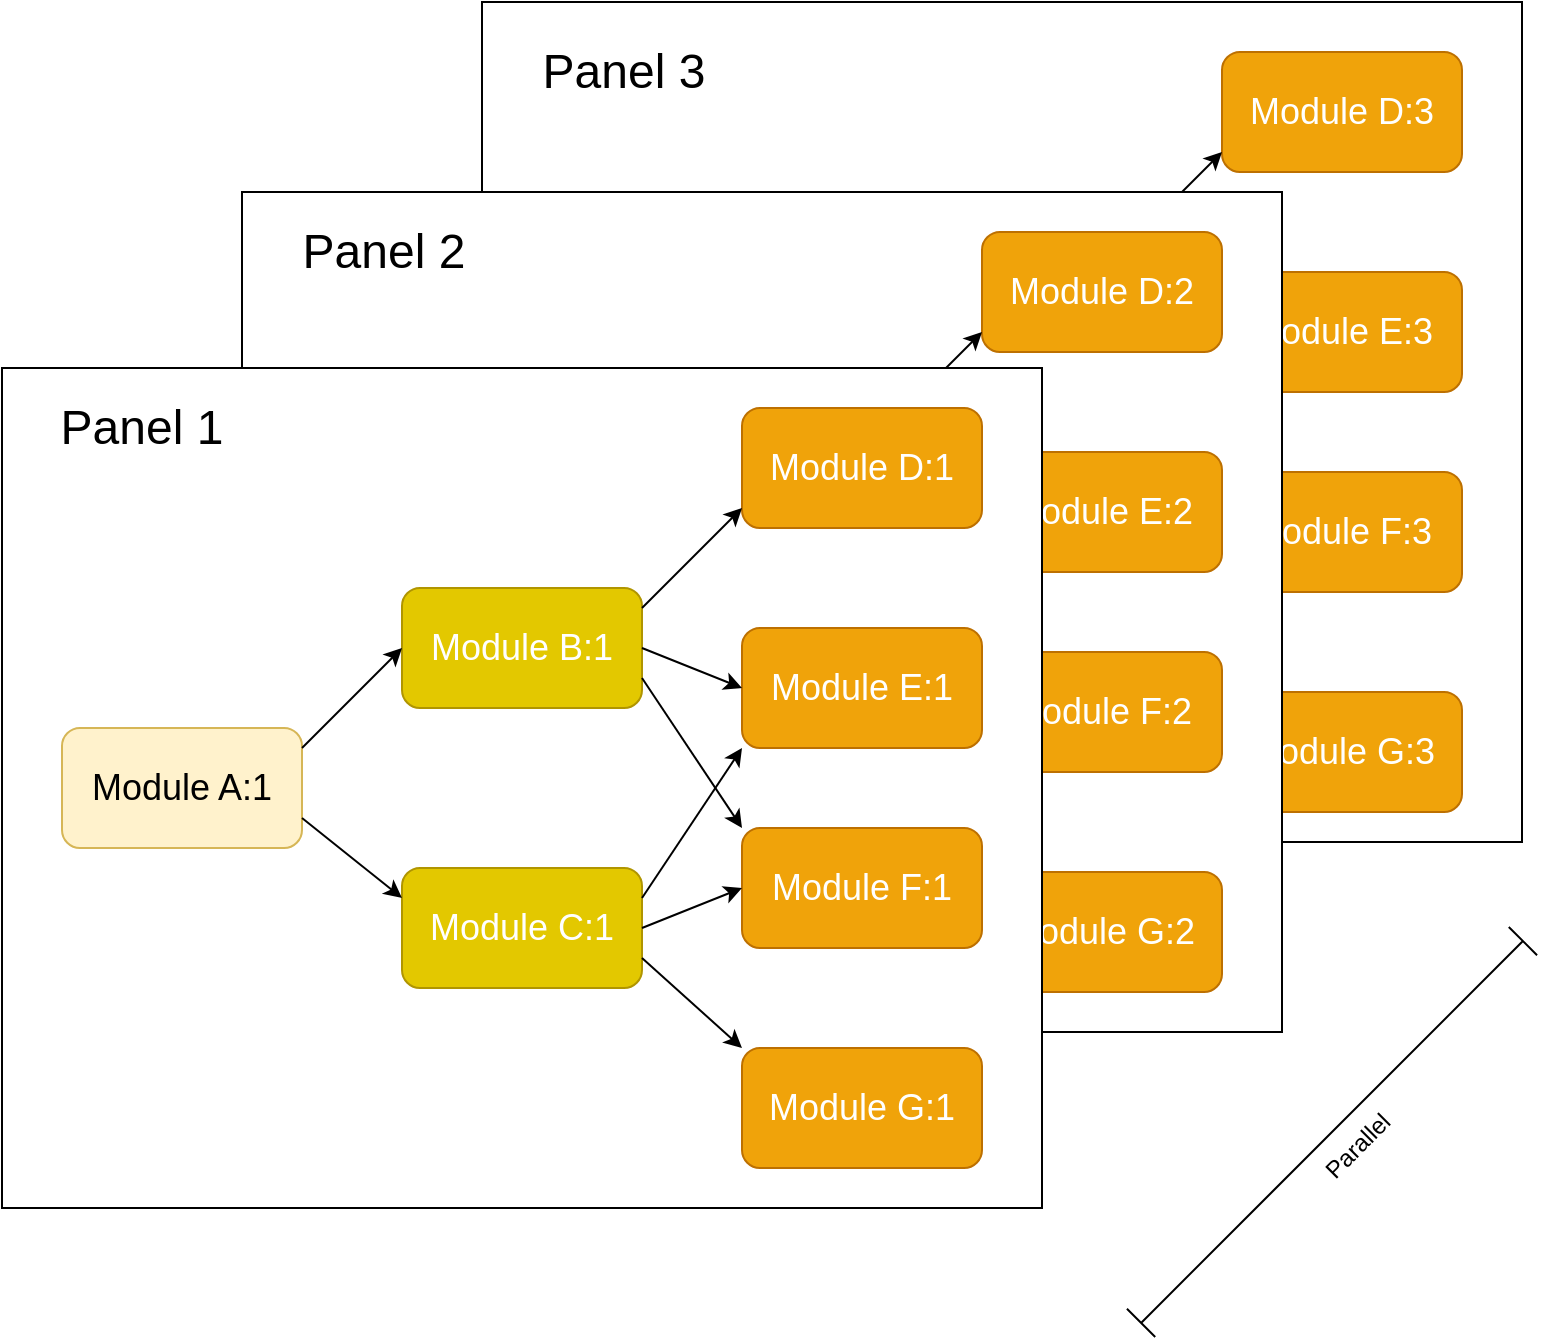 <mxfile version="14.1.8" type="device"><diagram id="lY_NFigWfzIBfBoQAftg" name="Page-1"><mxGraphModel dx="1577" dy="990" grid="1" gridSize="10" guides="1" tooltips="1" connect="1" arrows="1" fold="1" page="1" pageScale="1" pageWidth="2336" pageHeight="1654" math="0" shadow="0"><root><mxCell id="0"/><mxCell id="1" parent="0"/><mxCell id="avuvsFiA2IrAtPoJck3J-57" value="" style="group" vertex="1" connectable="0" parent="1"><mxGeometry x="560" y="100" width="520" height="420" as="geometry"/></mxCell><mxCell id="avuvsFiA2IrAtPoJck3J-58" value="" style="rounded=0;whiteSpace=wrap;html=1;" vertex="1" parent="avuvsFiA2IrAtPoJck3J-57"><mxGeometry y="-5" width="520" height="420" as="geometry"/></mxCell><mxCell id="avuvsFiA2IrAtPoJck3J-59" value="&lt;font style=&quot;font-size: 18px&quot;&gt;Module A&lt;/font&gt;" style="whiteSpace=wrap;html=1;rounded=1;fillColor=#fff2cc;strokeColor=#d6b656;" vertex="1" parent="avuvsFiA2IrAtPoJck3J-57"><mxGeometry x="30" y="180" width="120" height="60" as="geometry"/></mxCell><mxCell id="avuvsFiA2IrAtPoJck3J-60" value="&lt;font style=&quot;font-size: 18px&quot;&gt;Module B&lt;/font&gt;" style="whiteSpace=wrap;html=1;rounded=1;fillColor=#e3c800;strokeColor=#B09500;fontColor=#ffffff;" vertex="1" parent="avuvsFiA2IrAtPoJck3J-57"><mxGeometry x="200" y="110" width="120" height="60" as="geometry"/></mxCell><mxCell id="avuvsFiA2IrAtPoJck3J-61" value="&lt;font style=&quot;font-size: 18px&quot;&gt;Module C&lt;/font&gt;" style="whiteSpace=wrap;html=1;rounded=1;fillColor=#e3c800;strokeColor=#B09500;fontColor=#ffffff;" vertex="1" parent="avuvsFiA2IrAtPoJck3J-57"><mxGeometry x="200" y="250" width="120" height="60" as="geometry"/></mxCell><mxCell id="avuvsFiA2IrAtPoJck3J-62" value="&lt;font style=&quot;font-size: 18px&quot;&gt;Module G:3&lt;/font&gt;" style="whiteSpace=wrap;html=1;rounded=1;fillColor=#f0a30a;strokeColor=#BD7000;fontColor=#ffffff;" vertex="1" parent="avuvsFiA2IrAtPoJck3J-57"><mxGeometry x="370" y="340" width="120" height="60" as="geometry"/></mxCell><mxCell id="avuvsFiA2IrAtPoJck3J-63" value="&lt;font style=&quot;font-size: 18px&quot;&gt;Module F:3&lt;/font&gt;" style="whiteSpace=wrap;html=1;rounded=1;fillColor=#f0a30a;strokeColor=#BD7000;fontColor=#ffffff;" vertex="1" parent="avuvsFiA2IrAtPoJck3J-57"><mxGeometry x="370" y="230" width="120" height="60" as="geometry"/></mxCell><mxCell id="avuvsFiA2IrAtPoJck3J-64" value="&lt;font style=&quot;font-size: 18px&quot;&gt;Module E:3&lt;/font&gt;" style="whiteSpace=wrap;html=1;rounded=1;fillColor=#f0a30a;strokeColor=#BD7000;fontColor=#ffffff;" vertex="1" parent="avuvsFiA2IrAtPoJck3J-57"><mxGeometry x="370" y="130" width="120" height="60" as="geometry"/></mxCell><mxCell id="avuvsFiA2IrAtPoJck3J-65" value="&lt;font style=&quot;font-size: 18px&quot;&gt;Module D:3&lt;/font&gt;" style="whiteSpace=wrap;html=1;rounded=1;fillColor=#f0a30a;strokeColor=#BD7000;fontColor=#ffffff;" vertex="1" parent="avuvsFiA2IrAtPoJck3J-57"><mxGeometry x="370" y="20" width="120" height="60" as="geometry"/></mxCell><mxCell id="avuvsFiA2IrAtPoJck3J-66" value="" style="endArrow=classic;html=1;" edge="1" parent="avuvsFiA2IrAtPoJck3J-57"><mxGeometry width="50" height="50" relative="1" as="geometry"><mxPoint x="150" y="190" as="sourcePoint"/><mxPoint x="200" y="140" as="targetPoint"/></mxGeometry></mxCell><mxCell id="avuvsFiA2IrAtPoJck3J-67" value="" style="endArrow=classic;html=1;" edge="1" parent="avuvsFiA2IrAtPoJck3J-57"><mxGeometry width="50" height="50" relative="1" as="geometry"><mxPoint x="320" y="120" as="sourcePoint"/><mxPoint x="370" y="70" as="targetPoint"/></mxGeometry></mxCell><mxCell id="avuvsFiA2IrAtPoJck3J-68" value="" style="endArrow=classic;html=1;entryX=0;entryY=0.5;entryDx=0;entryDy=0;" edge="1" parent="avuvsFiA2IrAtPoJck3J-57"><mxGeometry width="50" height="50" relative="1" as="geometry"><mxPoint x="320" y="140" as="sourcePoint"/><mxPoint x="370" y="160" as="targetPoint"/></mxGeometry></mxCell><mxCell id="avuvsFiA2IrAtPoJck3J-69" value="" style="endArrow=classic;html=1;entryX=0;entryY=0;entryDx=0;entryDy=0;exitX=1;exitY=0.75;exitDx=0;exitDy=0;" edge="1" parent="avuvsFiA2IrAtPoJck3J-57"><mxGeometry width="50" height="50" relative="1" as="geometry"><mxPoint x="320" y="155" as="sourcePoint"/><mxPoint x="370" y="230" as="targetPoint"/></mxGeometry></mxCell><mxCell id="avuvsFiA2IrAtPoJck3J-70" value="" style="endArrow=classic;html=1;exitX=1;exitY=0.75;exitDx=0;exitDy=0;entryX=0;entryY=0.25;entryDx=0;entryDy=0;" edge="1" parent="avuvsFiA2IrAtPoJck3J-57"><mxGeometry width="50" height="50" relative="1" as="geometry"><mxPoint x="150" y="225" as="sourcePoint"/><mxPoint x="200" y="265" as="targetPoint"/></mxGeometry></mxCell><mxCell id="avuvsFiA2IrAtPoJck3J-71" value="" style="endArrow=classic;html=1;exitX=1;exitY=0.25;exitDx=0;exitDy=0;entryX=0;entryY=1;entryDx=0;entryDy=0;" edge="1" parent="avuvsFiA2IrAtPoJck3J-57"><mxGeometry width="50" height="50" relative="1" as="geometry"><mxPoint x="320" y="265" as="sourcePoint"/><mxPoint x="370" y="190" as="targetPoint"/></mxGeometry></mxCell><mxCell id="avuvsFiA2IrAtPoJck3J-72" value="" style="endArrow=classic;html=1;exitX=1;exitY=0.5;exitDx=0;exitDy=0;entryX=0;entryY=0.5;entryDx=0;entryDy=0;" edge="1" parent="avuvsFiA2IrAtPoJck3J-57"><mxGeometry width="50" height="50" relative="1" as="geometry"><mxPoint x="320" y="280" as="sourcePoint"/><mxPoint x="370" y="260" as="targetPoint"/></mxGeometry></mxCell><mxCell id="avuvsFiA2IrAtPoJck3J-73" value="" style="endArrow=classic;html=1;exitX=1;exitY=0.75;exitDx=0;exitDy=0;entryX=0;entryY=0;entryDx=0;entryDy=0;" edge="1" parent="avuvsFiA2IrAtPoJck3J-57"><mxGeometry width="50" height="50" relative="1" as="geometry"><mxPoint x="320" y="295" as="sourcePoint"/><mxPoint x="370" y="340" as="targetPoint"/></mxGeometry></mxCell><mxCell id="avuvsFiA2IrAtPoJck3J-74" value="&lt;font style=&quot;font-size: 24px&quot;&gt;Panel 3&lt;/font&gt;" style="text;html=1;strokeColor=none;fillColor=none;align=center;verticalAlign=middle;whiteSpace=wrap;rounded=0;" vertex="1" parent="avuvsFiA2IrAtPoJck3J-57"><mxGeometry x="11" y="20" width="120" height="20" as="geometry"/></mxCell><mxCell id="avuvsFiA2IrAtPoJck3J-37" value="" style="group" vertex="1" connectable="0" parent="1"><mxGeometry x="440" y="190" width="520" height="420" as="geometry"/></mxCell><mxCell id="avuvsFiA2IrAtPoJck3J-38" value="" style="rounded=0;whiteSpace=wrap;html=1;" vertex="1" parent="avuvsFiA2IrAtPoJck3J-37"><mxGeometry width="520" height="420" as="geometry"/></mxCell><mxCell id="avuvsFiA2IrAtPoJck3J-39" value="&lt;font style=&quot;font-size: 18px&quot;&gt;Module A&lt;/font&gt;" style="whiteSpace=wrap;html=1;rounded=1;fillColor=#fff2cc;strokeColor=#d6b656;" vertex="1" parent="avuvsFiA2IrAtPoJck3J-37"><mxGeometry x="30" y="180" width="120" height="60" as="geometry"/></mxCell><mxCell id="avuvsFiA2IrAtPoJck3J-40" value="&lt;font style=&quot;font-size: 18px&quot;&gt;Module B&lt;/font&gt;" style="whiteSpace=wrap;html=1;rounded=1;fillColor=#e3c800;strokeColor=#B09500;fontColor=#ffffff;" vertex="1" parent="avuvsFiA2IrAtPoJck3J-37"><mxGeometry x="200" y="110" width="120" height="60" as="geometry"/></mxCell><mxCell id="avuvsFiA2IrAtPoJck3J-41" value="&lt;font style=&quot;font-size: 18px&quot;&gt;Module C&lt;/font&gt;" style="whiteSpace=wrap;html=1;rounded=1;fillColor=#e3c800;strokeColor=#B09500;fontColor=#ffffff;" vertex="1" parent="avuvsFiA2IrAtPoJck3J-37"><mxGeometry x="200" y="250" width="120" height="60" as="geometry"/></mxCell><mxCell id="avuvsFiA2IrAtPoJck3J-42" value="&lt;font style=&quot;font-size: 18px&quot;&gt;Module G:2&lt;/font&gt;" style="whiteSpace=wrap;html=1;rounded=1;fillColor=#f0a30a;strokeColor=#BD7000;fontColor=#ffffff;" vertex="1" parent="avuvsFiA2IrAtPoJck3J-37"><mxGeometry x="370" y="340" width="120" height="60" as="geometry"/></mxCell><mxCell id="avuvsFiA2IrAtPoJck3J-43" value="&lt;font style=&quot;font-size: 18px&quot;&gt;Module F:2&lt;/font&gt;" style="whiteSpace=wrap;html=1;rounded=1;fillColor=#f0a30a;strokeColor=#BD7000;fontColor=#ffffff;" vertex="1" parent="avuvsFiA2IrAtPoJck3J-37"><mxGeometry x="370" y="230" width="120" height="60" as="geometry"/></mxCell><mxCell id="avuvsFiA2IrAtPoJck3J-44" value="&lt;font style=&quot;font-size: 18px&quot;&gt;Module E:2&lt;/font&gt;" style="whiteSpace=wrap;html=1;rounded=1;fillColor=#f0a30a;strokeColor=#BD7000;fontColor=#ffffff;" vertex="1" parent="avuvsFiA2IrAtPoJck3J-37"><mxGeometry x="370" y="130" width="120" height="60" as="geometry"/></mxCell><mxCell id="avuvsFiA2IrAtPoJck3J-45" value="&lt;font style=&quot;font-size: 18px&quot;&gt;Module D:2&lt;/font&gt;" style="whiteSpace=wrap;html=1;rounded=1;fillColor=#f0a30a;strokeColor=#BD7000;fontColor=#ffffff;" vertex="1" parent="avuvsFiA2IrAtPoJck3J-37"><mxGeometry x="370" y="20" width="120" height="60" as="geometry"/></mxCell><mxCell id="avuvsFiA2IrAtPoJck3J-46" value="" style="endArrow=classic;html=1;" edge="1" parent="avuvsFiA2IrAtPoJck3J-37"><mxGeometry width="50" height="50" relative="1" as="geometry"><mxPoint x="150" y="190" as="sourcePoint"/><mxPoint x="200" y="140" as="targetPoint"/></mxGeometry></mxCell><mxCell id="avuvsFiA2IrAtPoJck3J-47" value="" style="endArrow=classic;html=1;" edge="1" parent="avuvsFiA2IrAtPoJck3J-37"><mxGeometry width="50" height="50" relative="1" as="geometry"><mxPoint x="320" y="120" as="sourcePoint"/><mxPoint x="370" y="70" as="targetPoint"/></mxGeometry></mxCell><mxCell id="avuvsFiA2IrAtPoJck3J-48" value="" style="endArrow=classic;html=1;entryX=0;entryY=0.5;entryDx=0;entryDy=0;" edge="1" parent="avuvsFiA2IrAtPoJck3J-37"><mxGeometry width="50" height="50" relative="1" as="geometry"><mxPoint x="320" y="140" as="sourcePoint"/><mxPoint x="370" y="160" as="targetPoint"/></mxGeometry></mxCell><mxCell id="avuvsFiA2IrAtPoJck3J-49" value="" style="endArrow=classic;html=1;entryX=0;entryY=0;entryDx=0;entryDy=0;exitX=1;exitY=0.75;exitDx=0;exitDy=0;" edge="1" parent="avuvsFiA2IrAtPoJck3J-37"><mxGeometry width="50" height="50" relative="1" as="geometry"><mxPoint x="320" y="155" as="sourcePoint"/><mxPoint x="370" y="230" as="targetPoint"/></mxGeometry></mxCell><mxCell id="avuvsFiA2IrAtPoJck3J-50" value="" style="endArrow=classic;html=1;exitX=1;exitY=0.75;exitDx=0;exitDy=0;entryX=0;entryY=0.25;entryDx=0;entryDy=0;" edge="1" parent="avuvsFiA2IrAtPoJck3J-37"><mxGeometry width="50" height="50" relative="1" as="geometry"><mxPoint x="150" y="225" as="sourcePoint"/><mxPoint x="200" y="265" as="targetPoint"/></mxGeometry></mxCell><mxCell id="avuvsFiA2IrAtPoJck3J-51" value="" style="endArrow=classic;html=1;exitX=1;exitY=0.25;exitDx=0;exitDy=0;entryX=0;entryY=1;entryDx=0;entryDy=0;" edge="1" parent="avuvsFiA2IrAtPoJck3J-37"><mxGeometry width="50" height="50" relative="1" as="geometry"><mxPoint x="320" y="265" as="sourcePoint"/><mxPoint x="370" y="190" as="targetPoint"/></mxGeometry></mxCell><mxCell id="avuvsFiA2IrAtPoJck3J-52" value="" style="endArrow=classic;html=1;exitX=1;exitY=0.5;exitDx=0;exitDy=0;entryX=0;entryY=0.5;entryDx=0;entryDy=0;" edge="1" parent="avuvsFiA2IrAtPoJck3J-37"><mxGeometry width="50" height="50" relative="1" as="geometry"><mxPoint x="320" y="280" as="sourcePoint"/><mxPoint x="370" y="260" as="targetPoint"/></mxGeometry></mxCell><mxCell id="avuvsFiA2IrAtPoJck3J-53" value="" style="endArrow=classic;html=1;exitX=1;exitY=0.75;exitDx=0;exitDy=0;entryX=0;entryY=0;entryDx=0;entryDy=0;" edge="1" parent="avuvsFiA2IrAtPoJck3J-37"><mxGeometry width="50" height="50" relative="1" as="geometry"><mxPoint x="320" y="295" as="sourcePoint"/><mxPoint x="370" y="340" as="targetPoint"/></mxGeometry></mxCell><mxCell id="avuvsFiA2IrAtPoJck3J-54" value="&lt;font style=&quot;font-size: 24px&quot;&gt;Panel 2&lt;/font&gt;" style="text;html=1;strokeColor=none;fillColor=none;align=center;verticalAlign=middle;whiteSpace=wrap;rounded=0;" vertex="1" parent="avuvsFiA2IrAtPoJck3J-37"><mxGeometry x="11" y="20" width="120" height="20" as="geometry"/></mxCell><mxCell id="avuvsFiA2IrAtPoJck3J-36" value="" style="group" vertex="1" connectable="0" parent="1"><mxGeometry x="320" y="278" width="520" height="420" as="geometry"/></mxCell><mxCell id="avuvsFiA2IrAtPoJck3J-34" value="" style="rounded=0;whiteSpace=wrap;html=1;" vertex="1" parent="avuvsFiA2IrAtPoJck3J-36"><mxGeometry width="520" height="420" as="geometry"/></mxCell><mxCell id="avuvsFiA2IrAtPoJck3J-1" value="&lt;font style=&quot;font-size: 18px&quot;&gt;Module A:1&lt;/font&gt;" style="whiteSpace=wrap;html=1;rounded=1;fillColor=#fff2cc;strokeColor=#d6b656;" vertex="1" parent="avuvsFiA2IrAtPoJck3J-36"><mxGeometry x="30" y="180" width="120" height="60" as="geometry"/></mxCell><mxCell id="avuvsFiA2IrAtPoJck3J-2" value="&lt;font style=&quot;font-size: 18px&quot;&gt;Module B:1&lt;/font&gt;" style="whiteSpace=wrap;html=1;rounded=1;fillColor=#e3c800;strokeColor=#B09500;fontColor=#ffffff;" vertex="1" parent="avuvsFiA2IrAtPoJck3J-36"><mxGeometry x="200" y="110" width="120" height="60" as="geometry"/></mxCell><mxCell id="avuvsFiA2IrAtPoJck3J-3" value="&lt;font style=&quot;font-size: 18px&quot;&gt;Module C:1&lt;/font&gt;" style="whiteSpace=wrap;html=1;rounded=1;fillColor=#e3c800;strokeColor=#B09500;fontColor=#ffffff;" vertex="1" parent="avuvsFiA2IrAtPoJck3J-36"><mxGeometry x="200" y="250" width="120" height="60" as="geometry"/></mxCell><mxCell id="avuvsFiA2IrAtPoJck3J-4" value="&lt;font style=&quot;font-size: 18px&quot;&gt;Module G:1&lt;/font&gt;" style="whiteSpace=wrap;html=1;rounded=1;fillColor=#f0a30a;strokeColor=#BD7000;fontColor=#ffffff;" vertex="1" parent="avuvsFiA2IrAtPoJck3J-36"><mxGeometry x="370" y="340" width="120" height="60" as="geometry"/></mxCell><mxCell id="avuvsFiA2IrAtPoJck3J-5" value="&lt;font style=&quot;font-size: 18px&quot;&gt;Module F:1&lt;/font&gt;" style="whiteSpace=wrap;html=1;rounded=1;fillColor=#f0a30a;strokeColor=#BD7000;fontColor=#ffffff;" vertex="1" parent="avuvsFiA2IrAtPoJck3J-36"><mxGeometry x="370" y="230" width="120" height="60" as="geometry"/></mxCell><mxCell id="avuvsFiA2IrAtPoJck3J-6" value="&lt;font style=&quot;font-size: 18px&quot;&gt;Module E:1&lt;/font&gt;" style="whiteSpace=wrap;html=1;rounded=1;fillColor=#f0a30a;strokeColor=#BD7000;fontColor=#ffffff;" vertex="1" parent="avuvsFiA2IrAtPoJck3J-36"><mxGeometry x="370" y="130" width="120" height="60" as="geometry"/></mxCell><mxCell id="avuvsFiA2IrAtPoJck3J-7" value="&lt;font style=&quot;font-size: 18px&quot;&gt;Module D:1&lt;/font&gt;" style="whiteSpace=wrap;html=1;rounded=1;fillColor=#f0a30a;strokeColor=#BD7000;fontColor=#ffffff;" vertex="1" parent="avuvsFiA2IrAtPoJck3J-36"><mxGeometry x="370" y="20" width="120" height="60" as="geometry"/></mxCell><mxCell id="avuvsFiA2IrAtPoJck3J-18" value="" style="endArrow=classic;html=1;" edge="1" parent="avuvsFiA2IrAtPoJck3J-36"><mxGeometry width="50" height="50" relative="1" as="geometry"><mxPoint x="150" y="190" as="sourcePoint"/><mxPoint x="200" y="140" as="targetPoint"/></mxGeometry></mxCell><mxCell id="avuvsFiA2IrAtPoJck3J-19" value="" style="endArrow=classic;html=1;" edge="1" parent="avuvsFiA2IrAtPoJck3J-36"><mxGeometry width="50" height="50" relative="1" as="geometry"><mxPoint x="320" y="120" as="sourcePoint"/><mxPoint x="370" y="70" as="targetPoint"/></mxGeometry></mxCell><mxCell id="avuvsFiA2IrAtPoJck3J-20" value="" style="endArrow=classic;html=1;entryX=0;entryY=0.5;entryDx=0;entryDy=0;" edge="1" parent="avuvsFiA2IrAtPoJck3J-36"><mxGeometry width="50" height="50" relative="1" as="geometry"><mxPoint x="320" y="140" as="sourcePoint"/><mxPoint x="370" y="160" as="targetPoint"/></mxGeometry></mxCell><mxCell id="avuvsFiA2IrAtPoJck3J-21" value="" style="endArrow=classic;html=1;entryX=0;entryY=0;entryDx=0;entryDy=0;exitX=1;exitY=0.75;exitDx=0;exitDy=0;" edge="1" parent="avuvsFiA2IrAtPoJck3J-36"><mxGeometry width="50" height="50" relative="1" as="geometry"><mxPoint x="320" y="155" as="sourcePoint"/><mxPoint x="370" y="230" as="targetPoint"/></mxGeometry></mxCell><mxCell id="avuvsFiA2IrAtPoJck3J-22" value="" style="endArrow=classic;html=1;exitX=1;exitY=0.75;exitDx=0;exitDy=0;entryX=0;entryY=0.25;entryDx=0;entryDy=0;" edge="1" parent="avuvsFiA2IrAtPoJck3J-36"><mxGeometry width="50" height="50" relative="1" as="geometry"><mxPoint x="150" y="225" as="sourcePoint"/><mxPoint x="200" y="265" as="targetPoint"/></mxGeometry></mxCell><mxCell id="avuvsFiA2IrAtPoJck3J-23" value="" style="endArrow=classic;html=1;exitX=1;exitY=0.25;exitDx=0;exitDy=0;entryX=0;entryY=1;entryDx=0;entryDy=0;" edge="1" parent="avuvsFiA2IrAtPoJck3J-36"><mxGeometry width="50" height="50" relative="1" as="geometry"><mxPoint x="320" y="265" as="sourcePoint"/><mxPoint x="370" y="190" as="targetPoint"/></mxGeometry></mxCell><mxCell id="avuvsFiA2IrAtPoJck3J-24" value="" style="endArrow=classic;html=1;exitX=1;exitY=0.5;exitDx=0;exitDy=0;entryX=0;entryY=0.5;entryDx=0;entryDy=0;" edge="1" parent="avuvsFiA2IrAtPoJck3J-36"><mxGeometry width="50" height="50" relative="1" as="geometry"><mxPoint x="320" y="280" as="sourcePoint"/><mxPoint x="370" y="260" as="targetPoint"/></mxGeometry></mxCell><mxCell id="avuvsFiA2IrAtPoJck3J-25" value="" style="endArrow=classic;html=1;exitX=1;exitY=0.75;exitDx=0;exitDy=0;entryX=0;entryY=0;entryDx=0;entryDy=0;" edge="1" parent="avuvsFiA2IrAtPoJck3J-36"><mxGeometry width="50" height="50" relative="1" as="geometry"><mxPoint x="320" y="295" as="sourcePoint"/><mxPoint x="370" y="340" as="targetPoint"/></mxGeometry></mxCell><mxCell id="avuvsFiA2IrAtPoJck3J-35" value="&lt;font style=&quot;font-size: 24px&quot;&gt;Panel 1&lt;/font&gt;" style="text;html=1;strokeColor=none;fillColor=none;align=center;verticalAlign=middle;whiteSpace=wrap;rounded=0;" vertex="1" parent="avuvsFiA2IrAtPoJck3J-36"><mxGeometry x="10" y="20" width="120" height="20" as="geometry"/></mxCell><mxCell id="avuvsFiA2IrAtPoJck3J-76" value="" style="shape=crossbar;whiteSpace=wrap;html=1;rounded=1;rotation=-45;" vertex="1" parent="1"><mxGeometry x="850" y="650" width="270" height="20" as="geometry"/></mxCell><mxCell id="avuvsFiA2IrAtPoJck3J-78" value="Parallel" style="text;html=1;strokeColor=none;fillColor=none;align=center;verticalAlign=middle;whiteSpace=wrap;rounded=0;rotation=-45;" vertex="1" parent="1"><mxGeometry x="978.03" y="656.97" width="40" height="20" as="geometry"/></mxCell></root></mxGraphModel></diagram></mxfile>